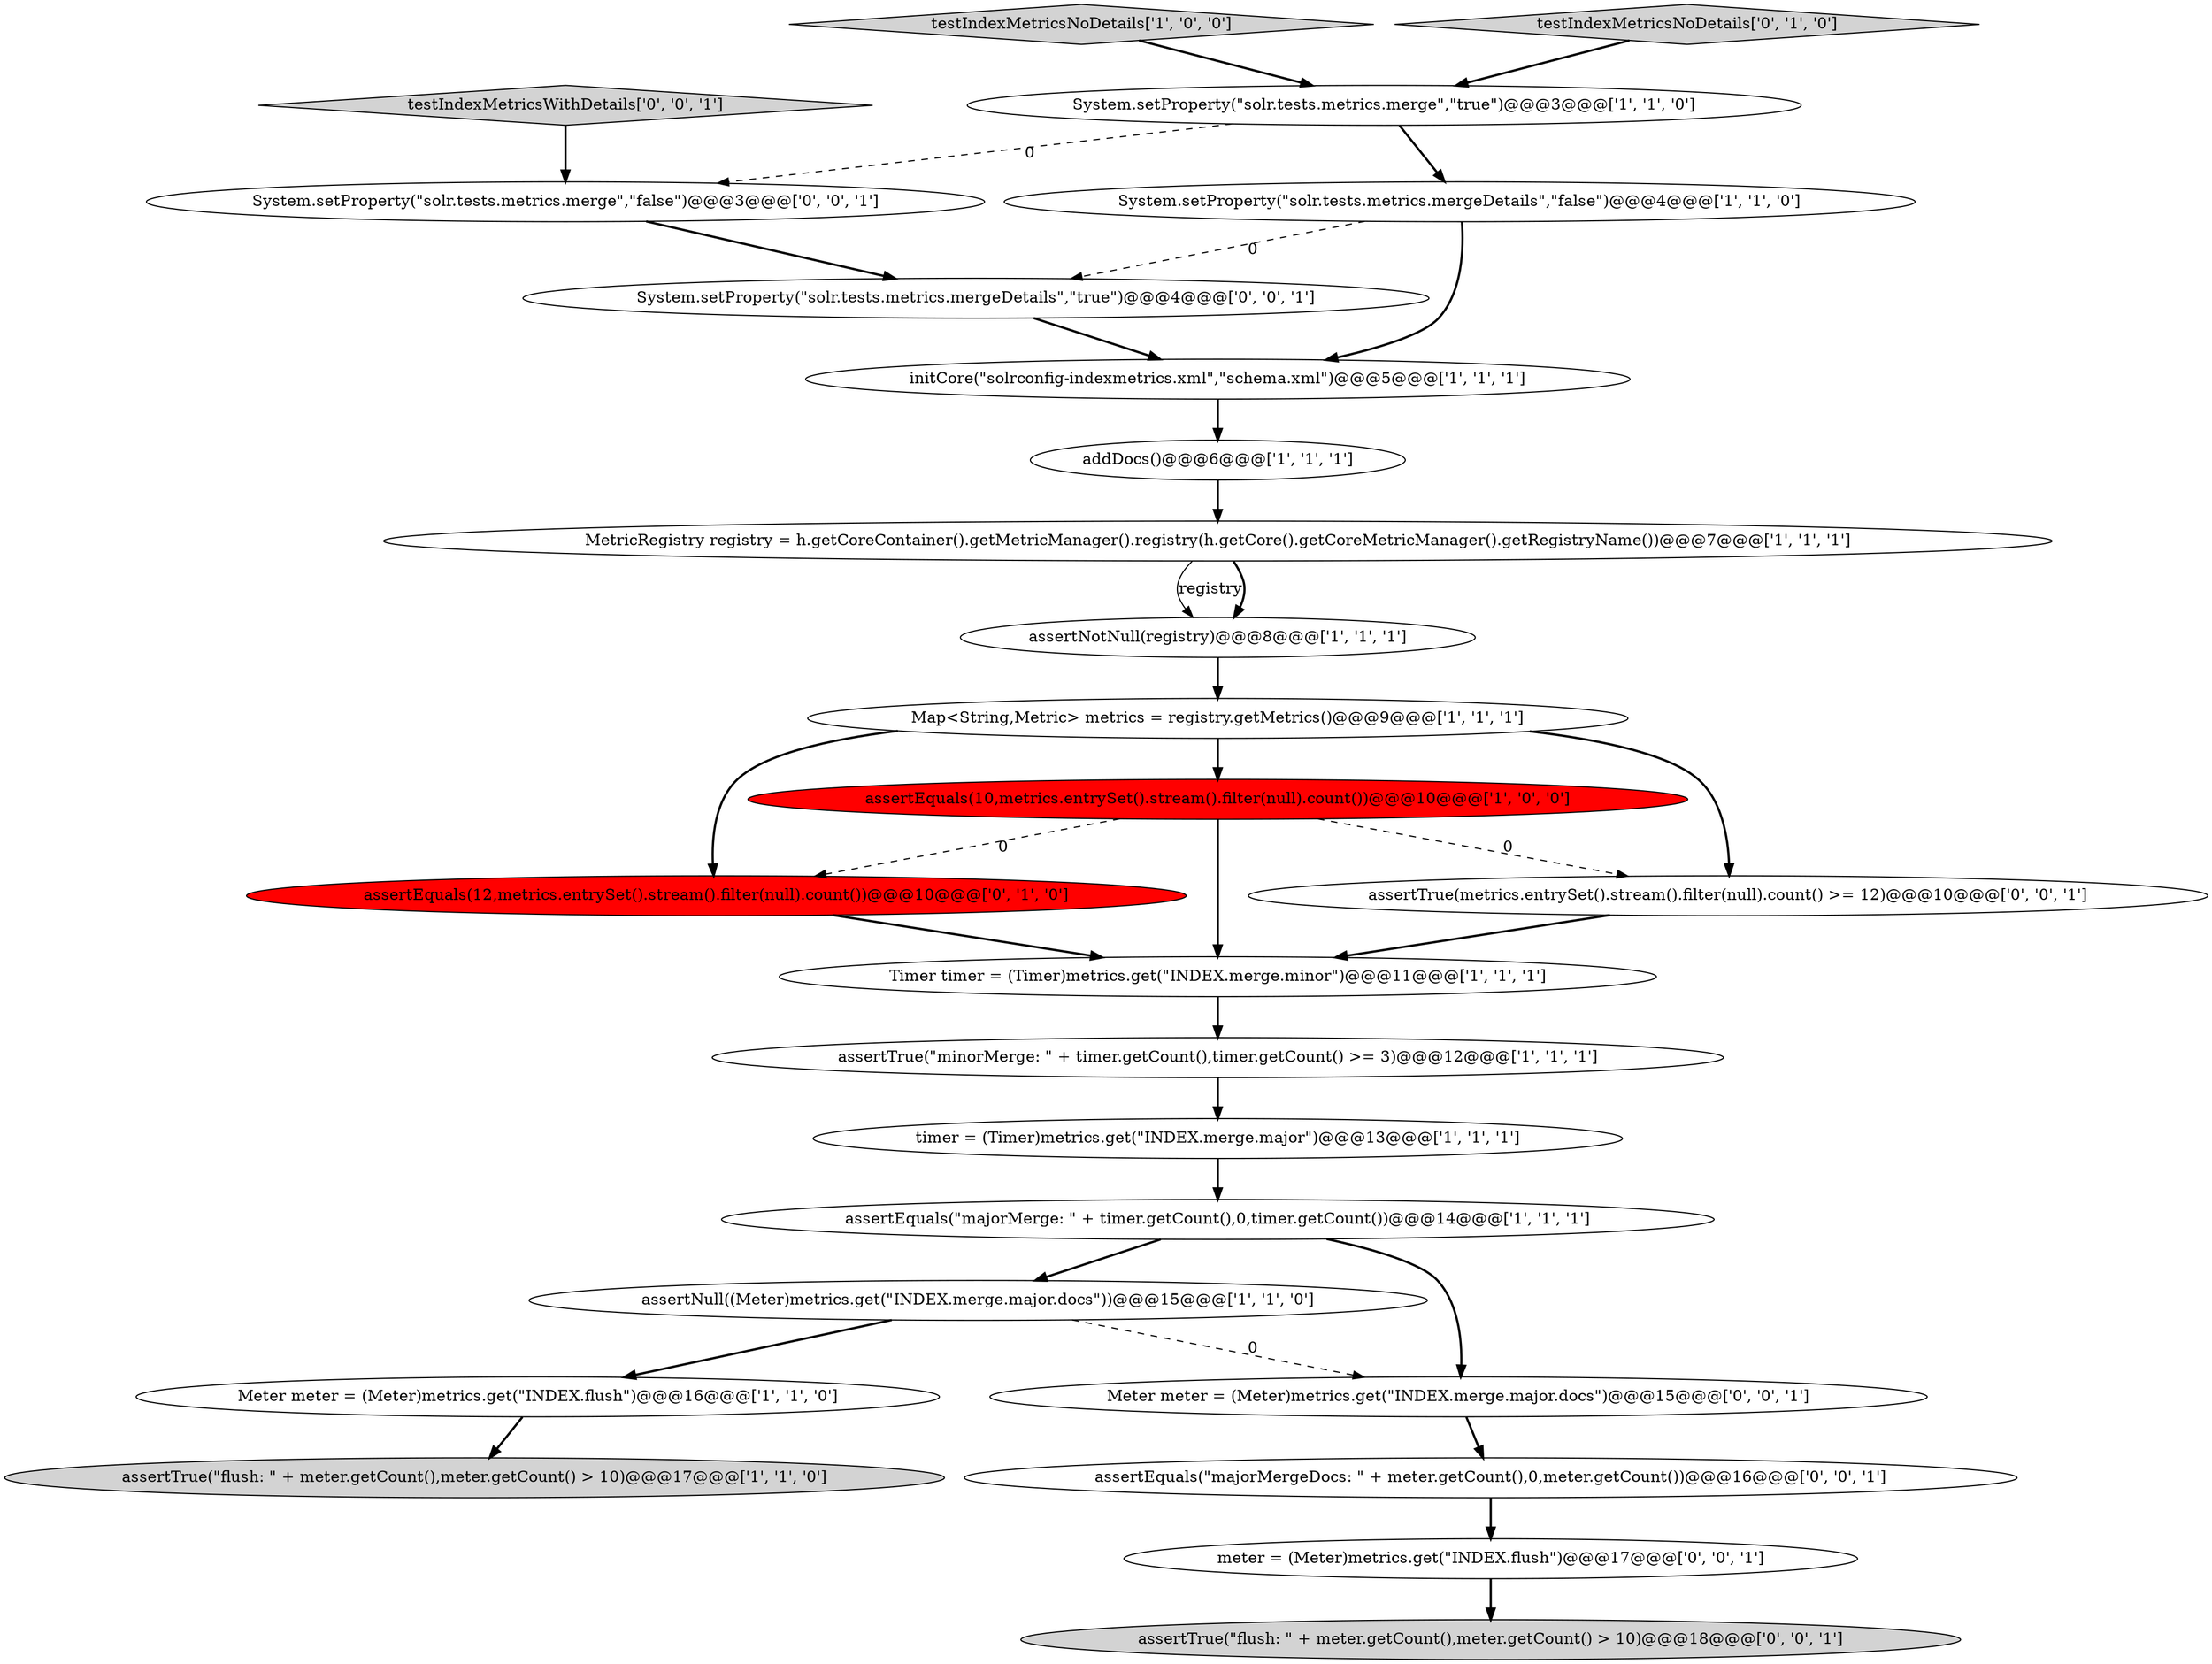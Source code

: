 digraph {
0 [style = filled, label = "MetricRegistry registry = h.getCoreContainer().getMetricManager().registry(h.getCore().getCoreMetricManager().getRegistryName())@@@7@@@['1', '1', '1']", fillcolor = white, shape = ellipse image = "AAA0AAABBB1BBB"];
7 [style = filled, label = "assertNotNull(registry)@@@8@@@['1', '1', '1']", fillcolor = white, shape = ellipse image = "AAA0AAABBB1BBB"];
24 [style = filled, label = "assertEquals(\"majorMergeDocs: \" + meter.getCount(),0,meter.getCount())@@@16@@@['0', '0', '1']", fillcolor = white, shape = ellipse image = "AAA0AAABBB3BBB"];
19 [style = filled, label = "meter = (Meter)metrics.get(\"INDEX.flush\")@@@17@@@['0', '0', '1']", fillcolor = white, shape = ellipse image = "AAA0AAABBB3BBB"];
1 [style = filled, label = "System.setProperty(\"solr.tests.metrics.merge\",\"true\")@@@3@@@['1', '1', '0']", fillcolor = white, shape = ellipse image = "AAA0AAABBB1BBB"];
5 [style = filled, label = "assertNull((Meter)metrics.get(\"INDEX.merge.major.docs\"))@@@15@@@['1', '1', '0']", fillcolor = white, shape = ellipse image = "AAA0AAABBB1BBB"];
8 [style = filled, label = "assertTrue(\"flush: \" + meter.getCount(),meter.getCount() > 10)@@@17@@@['1', '1', '0']", fillcolor = lightgray, shape = ellipse image = "AAA0AAABBB1BBB"];
15 [style = filled, label = "Meter meter = (Meter)metrics.get(\"INDEX.flush\")@@@16@@@['1', '1', '0']", fillcolor = white, shape = ellipse image = "AAA0AAABBB1BBB"];
11 [style = filled, label = "assertEquals(\"majorMerge: \" + timer.getCount(),0,timer.getCount())@@@14@@@['1', '1', '1']", fillcolor = white, shape = ellipse image = "AAA0AAABBB1BBB"];
17 [style = filled, label = "assertEquals(12,metrics.entrySet().stream().filter(null).count())@@@10@@@['0', '1', '0']", fillcolor = red, shape = ellipse image = "AAA1AAABBB2BBB"];
13 [style = filled, label = "initCore(\"solrconfig-indexmetrics.xml\",\"schema.xml\")@@@5@@@['1', '1', '1']", fillcolor = white, shape = ellipse image = "AAA0AAABBB1BBB"];
22 [style = filled, label = "assertTrue(metrics.entrySet().stream().filter(null).count() >= 12)@@@10@@@['0', '0', '1']", fillcolor = white, shape = ellipse image = "AAA0AAABBB3BBB"];
20 [style = filled, label = "System.setProperty(\"solr.tests.metrics.merge\",\"false\")@@@3@@@['0', '0', '1']", fillcolor = white, shape = ellipse image = "AAA0AAABBB3BBB"];
21 [style = filled, label = "assertTrue(\"flush: \" + meter.getCount(),meter.getCount() > 10)@@@18@@@['0', '0', '1']", fillcolor = lightgray, shape = ellipse image = "AAA0AAABBB3BBB"];
14 [style = filled, label = "testIndexMetricsNoDetails['1', '0', '0']", fillcolor = lightgray, shape = diamond image = "AAA0AAABBB1BBB"];
25 [style = filled, label = "System.setProperty(\"solr.tests.metrics.mergeDetails\",\"true\")@@@4@@@['0', '0', '1']", fillcolor = white, shape = ellipse image = "AAA0AAABBB3BBB"];
6 [style = filled, label = "System.setProperty(\"solr.tests.metrics.mergeDetails\",\"false\")@@@4@@@['1', '1', '0']", fillcolor = white, shape = ellipse image = "AAA0AAABBB1BBB"];
12 [style = filled, label = "assertEquals(10,metrics.entrySet().stream().filter(null).count())@@@10@@@['1', '0', '0']", fillcolor = red, shape = ellipse image = "AAA1AAABBB1BBB"];
9 [style = filled, label = "addDocs()@@@6@@@['1', '1', '1']", fillcolor = white, shape = ellipse image = "AAA0AAABBB1BBB"];
3 [style = filled, label = "assertTrue(\"minorMerge: \" + timer.getCount(),timer.getCount() >= 3)@@@12@@@['1', '1', '1']", fillcolor = white, shape = ellipse image = "AAA0AAABBB1BBB"];
18 [style = filled, label = "Meter meter = (Meter)metrics.get(\"INDEX.merge.major.docs\")@@@15@@@['0', '0', '1']", fillcolor = white, shape = ellipse image = "AAA0AAABBB3BBB"];
2 [style = filled, label = "Timer timer = (Timer)metrics.get(\"INDEX.merge.minor\")@@@11@@@['1', '1', '1']", fillcolor = white, shape = ellipse image = "AAA0AAABBB1BBB"];
23 [style = filled, label = "testIndexMetricsWithDetails['0', '0', '1']", fillcolor = lightgray, shape = diamond image = "AAA0AAABBB3BBB"];
16 [style = filled, label = "testIndexMetricsNoDetails['0', '1', '0']", fillcolor = lightgray, shape = diamond image = "AAA0AAABBB2BBB"];
4 [style = filled, label = "timer = (Timer)metrics.get(\"INDEX.merge.major\")@@@13@@@['1', '1', '1']", fillcolor = white, shape = ellipse image = "AAA0AAABBB1BBB"];
10 [style = filled, label = "Map<String,Metric> metrics = registry.getMetrics()@@@9@@@['1', '1', '1']", fillcolor = white, shape = ellipse image = "AAA0AAABBB1BBB"];
10->22 [style = bold, label=""];
23->20 [style = bold, label=""];
18->24 [style = bold, label=""];
24->19 [style = bold, label=""];
22->2 [style = bold, label=""];
9->0 [style = bold, label=""];
0->7 [style = solid, label="registry"];
7->10 [style = bold, label=""];
25->13 [style = bold, label=""];
2->3 [style = bold, label=""];
12->17 [style = dashed, label="0"];
5->15 [style = bold, label=""];
10->17 [style = bold, label=""];
5->18 [style = dashed, label="0"];
20->25 [style = bold, label=""];
3->4 [style = bold, label=""];
11->18 [style = bold, label=""];
14->1 [style = bold, label=""];
0->7 [style = bold, label=""];
1->20 [style = dashed, label="0"];
11->5 [style = bold, label=""];
12->2 [style = bold, label=""];
1->6 [style = bold, label=""];
17->2 [style = bold, label=""];
6->25 [style = dashed, label="0"];
16->1 [style = bold, label=""];
10->12 [style = bold, label=""];
6->13 [style = bold, label=""];
12->22 [style = dashed, label="0"];
13->9 [style = bold, label=""];
4->11 [style = bold, label=""];
15->8 [style = bold, label=""];
19->21 [style = bold, label=""];
}
